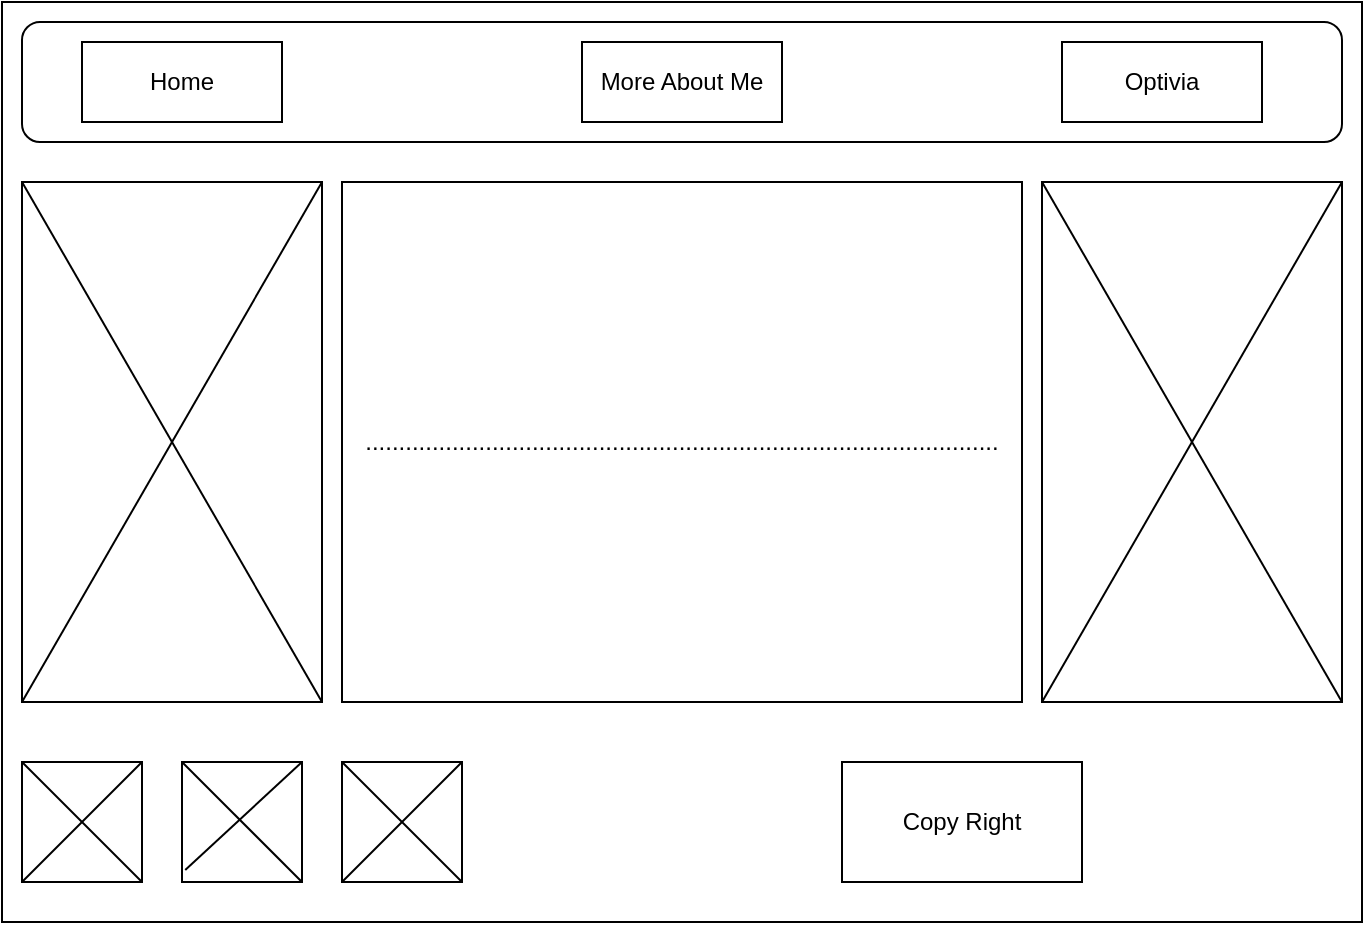 <mxfile version="24.8.6">
  <diagram name="Page-1" id="rwD7f35FiqrMrIVJFm7D">
    <mxGraphModel dx="1050" dy="522" grid="1" gridSize="10" guides="1" tooltips="1" connect="1" arrows="1" fold="1" page="1" pageScale="1" pageWidth="850" pageHeight="1100" math="0" shadow="0">
      <root>
        <mxCell id="0" />
        <mxCell id="1" parent="0" />
        <mxCell id="tcVmEq96hj2NgG_ZYA78-1" value="" style="rounded=0;whiteSpace=wrap;html=1;" parent="1" vertex="1">
          <mxGeometry x="120" y="240" width="680" height="460" as="geometry" />
        </mxCell>
        <mxCell id="tcVmEq96hj2NgG_ZYA78-2" value="" style="rounded=1;whiteSpace=wrap;html=1;" parent="1" vertex="1">
          <mxGeometry x="130" y="250" width="660" height="60" as="geometry" />
        </mxCell>
        <mxCell id="tcVmEq96hj2NgG_ZYA78-3" value="Optivia" style="rounded=0;whiteSpace=wrap;html=1;" parent="1" vertex="1">
          <mxGeometry x="650" y="260" width="100" height="40" as="geometry" />
        </mxCell>
        <mxCell id="tcVmEq96hj2NgG_ZYA78-4" value="More About Me" style="rounded=0;whiteSpace=wrap;html=1;" parent="1" vertex="1">
          <mxGeometry x="410" y="260" width="100" height="40" as="geometry" />
        </mxCell>
        <mxCell id="tcVmEq96hj2NgG_ZYA78-5" value="Home" style="rounded=0;whiteSpace=wrap;html=1;" parent="1" vertex="1">
          <mxGeometry x="160" y="260" width="100" height="40" as="geometry" />
        </mxCell>
        <mxCell id="tcVmEq96hj2NgG_ZYA78-14" value="" style="rounded=0;whiteSpace=wrap;html=1;" parent="1" vertex="1">
          <mxGeometry x="290" y="620" width="60" height="60" as="geometry" />
        </mxCell>
        <mxCell id="tcVmEq96hj2NgG_ZYA78-15" value="" style="rounded=0;whiteSpace=wrap;html=1;" parent="1" vertex="1">
          <mxGeometry x="210" y="620" width="60" height="60" as="geometry" />
        </mxCell>
        <mxCell id="tcVmEq96hj2NgG_ZYA78-16" value="" style="rounded=0;whiteSpace=wrap;html=1;" parent="1" vertex="1">
          <mxGeometry x="130" y="620" width="60" height="60" as="geometry" />
        </mxCell>
        <mxCell id="tcVmEq96hj2NgG_ZYA78-18" style="edgeStyle=orthogonalEdgeStyle;rounded=0;orthogonalLoop=1;jettySize=auto;html=1;exitX=0.5;exitY=1;exitDx=0;exitDy=0;" parent="1" source="tcVmEq96hj2NgG_ZYA78-1" target="tcVmEq96hj2NgG_ZYA78-1" edge="1">
          <mxGeometry relative="1" as="geometry" />
        </mxCell>
        <mxCell id="tcVmEq96hj2NgG_ZYA78-19" value="" style="endArrow=none;html=1;rounded=0;exitX=0;exitY=1;exitDx=0;exitDy=0;" parent="1" source="tcVmEq96hj2NgG_ZYA78-16" edge="1">
          <mxGeometry width="50" height="50" relative="1" as="geometry">
            <mxPoint x="140" y="670" as="sourcePoint" />
            <mxPoint x="190" y="620" as="targetPoint" />
          </mxGeometry>
        </mxCell>
        <mxCell id="tcVmEq96hj2NgG_ZYA78-20" value="" style="endArrow=none;html=1;rounded=0;exitX=0.027;exitY=0.9;exitDx=0;exitDy=0;exitPerimeter=0;" parent="1" source="tcVmEq96hj2NgG_ZYA78-15" edge="1">
          <mxGeometry width="50" height="50" relative="1" as="geometry">
            <mxPoint x="220" y="670" as="sourcePoint" />
            <mxPoint x="270" y="620" as="targetPoint" />
          </mxGeometry>
        </mxCell>
        <mxCell id="tcVmEq96hj2NgG_ZYA78-21" value="" style="endArrow=none;html=1;rounded=0;exitX=0;exitY=1;exitDx=0;exitDy=0;" parent="1" source="tcVmEq96hj2NgG_ZYA78-14" edge="1">
          <mxGeometry width="50" height="50" relative="1" as="geometry">
            <mxPoint x="300" y="670" as="sourcePoint" />
            <mxPoint x="350" y="620" as="targetPoint" />
          </mxGeometry>
        </mxCell>
        <mxCell id="tcVmEq96hj2NgG_ZYA78-22" value="" style="endArrow=none;html=1;rounded=0;entryX=0;entryY=0;entryDx=0;entryDy=0;exitX=1;exitY=1;exitDx=0;exitDy=0;" parent="1" source="tcVmEq96hj2NgG_ZYA78-16" target="tcVmEq96hj2NgG_ZYA78-16" edge="1">
          <mxGeometry width="50" height="50" relative="1" as="geometry">
            <mxPoint x="430" y="690" as="sourcePoint" />
            <mxPoint x="480" y="640" as="targetPoint" />
          </mxGeometry>
        </mxCell>
        <mxCell id="tcVmEq96hj2NgG_ZYA78-23" value="" style="endArrow=none;html=1;rounded=0;entryX=0;entryY=0;entryDx=0;entryDy=0;exitX=1;exitY=1;exitDx=0;exitDy=0;" parent="1" source="tcVmEq96hj2NgG_ZYA78-15" target="tcVmEq96hj2NgG_ZYA78-15" edge="1">
          <mxGeometry width="50" height="50" relative="1" as="geometry">
            <mxPoint x="440" y="700" as="sourcePoint" />
            <mxPoint x="490" y="650" as="targetPoint" />
          </mxGeometry>
        </mxCell>
        <mxCell id="tcVmEq96hj2NgG_ZYA78-24" value="" style="endArrow=none;html=1;rounded=0;entryX=0;entryY=0;entryDx=0;entryDy=0;exitX=1;exitY=1;exitDx=0;exitDy=0;" parent="1" source="tcVmEq96hj2NgG_ZYA78-14" target="tcVmEq96hj2NgG_ZYA78-14" edge="1">
          <mxGeometry width="50" height="50" relative="1" as="geometry">
            <mxPoint x="450" y="710" as="sourcePoint" />
            <mxPoint x="500" y="660" as="targetPoint" />
          </mxGeometry>
        </mxCell>
        <mxCell id="tcVmEq96hj2NgG_ZYA78-25" value="Copy Right" style="rounded=0;whiteSpace=wrap;html=1;" parent="1" vertex="1">
          <mxGeometry x="540" y="620" width="120" height="60" as="geometry" />
        </mxCell>
        <mxCell id="5TQo2G-W71bptGlV3AJS-1" value="" style="rounded=0;whiteSpace=wrap;html=1;" vertex="1" parent="1">
          <mxGeometry x="130" y="330" width="150" height="260" as="geometry" />
        </mxCell>
        <mxCell id="tcVmEq96hj2NgG_ZYA78-11" value="" style="endArrow=none;html=1;rounded=0;entryX=0;entryY=0;entryDx=0;entryDy=0;exitX=1;exitY=1;exitDx=0;exitDy=0;" parent="1" source="5TQo2G-W71bptGlV3AJS-1" target="5TQo2G-W71bptGlV3AJS-1" edge="1">
          <mxGeometry width="50" height="50" relative="1" as="geometry">
            <mxPoint x="266.063" y="256.063" as="sourcePoint" />
            <mxPoint x="159.997" y="149.997" as="targetPoint" />
          </mxGeometry>
        </mxCell>
        <mxCell id="tcVmEq96hj2NgG_ZYA78-9" value="" style="endArrow=none;html=1;rounded=0;entryX=1;entryY=0;entryDx=0;entryDy=0;exitX=0;exitY=1;exitDx=0;exitDy=0;" parent="1" source="5TQo2G-W71bptGlV3AJS-1" target="5TQo2G-W71bptGlV3AJS-1" edge="1">
          <mxGeometry width="50" height="50" relative="1" as="geometry">
            <mxPoint x="203.937" y="256.063" as="sourcePoint" />
            <mxPoint x="310.003" y="149.997" as="targetPoint" />
          </mxGeometry>
        </mxCell>
        <mxCell id="5TQo2G-W71bptGlV3AJS-3" value="..............................................................................................." style="rounded=0;whiteSpace=wrap;html=1;" vertex="1" parent="1">
          <mxGeometry x="290" y="330" width="340" height="260" as="geometry" />
        </mxCell>
        <mxCell id="5TQo2G-W71bptGlV3AJS-4" value="" style="rounded=0;whiteSpace=wrap;html=1;" vertex="1" parent="1">
          <mxGeometry x="640" y="330" width="150" height="260" as="geometry" />
        </mxCell>
        <mxCell id="5TQo2G-W71bptGlV3AJS-5" value="" style="endArrow=none;html=1;rounded=0;entryX=0;entryY=0;entryDx=0;entryDy=0;exitX=1;exitY=1;exitDx=0;exitDy=0;" edge="1" parent="1">
          <mxGeometry width="50" height="50" relative="1" as="geometry">
            <mxPoint x="790" y="590" as="sourcePoint" />
            <mxPoint x="640" y="330" as="targetPoint" />
          </mxGeometry>
        </mxCell>
        <mxCell id="5TQo2G-W71bptGlV3AJS-6" value="" style="endArrow=none;html=1;rounded=0;entryX=1;entryY=0;entryDx=0;entryDy=0;exitX=0;exitY=1;exitDx=0;exitDy=0;" edge="1" parent="1">
          <mxGeometry width="50" height="50" relative="1" as="geometry">
            <mxPoint x="640" y="590" as="sourcePoint" />
            <mxPoint x="790" y="330" as="targetPoint" />
          </mxGeometry>
        </mxCell>
      </root>
    </mxGraphModel>
  </diagram>
</mxfile>
